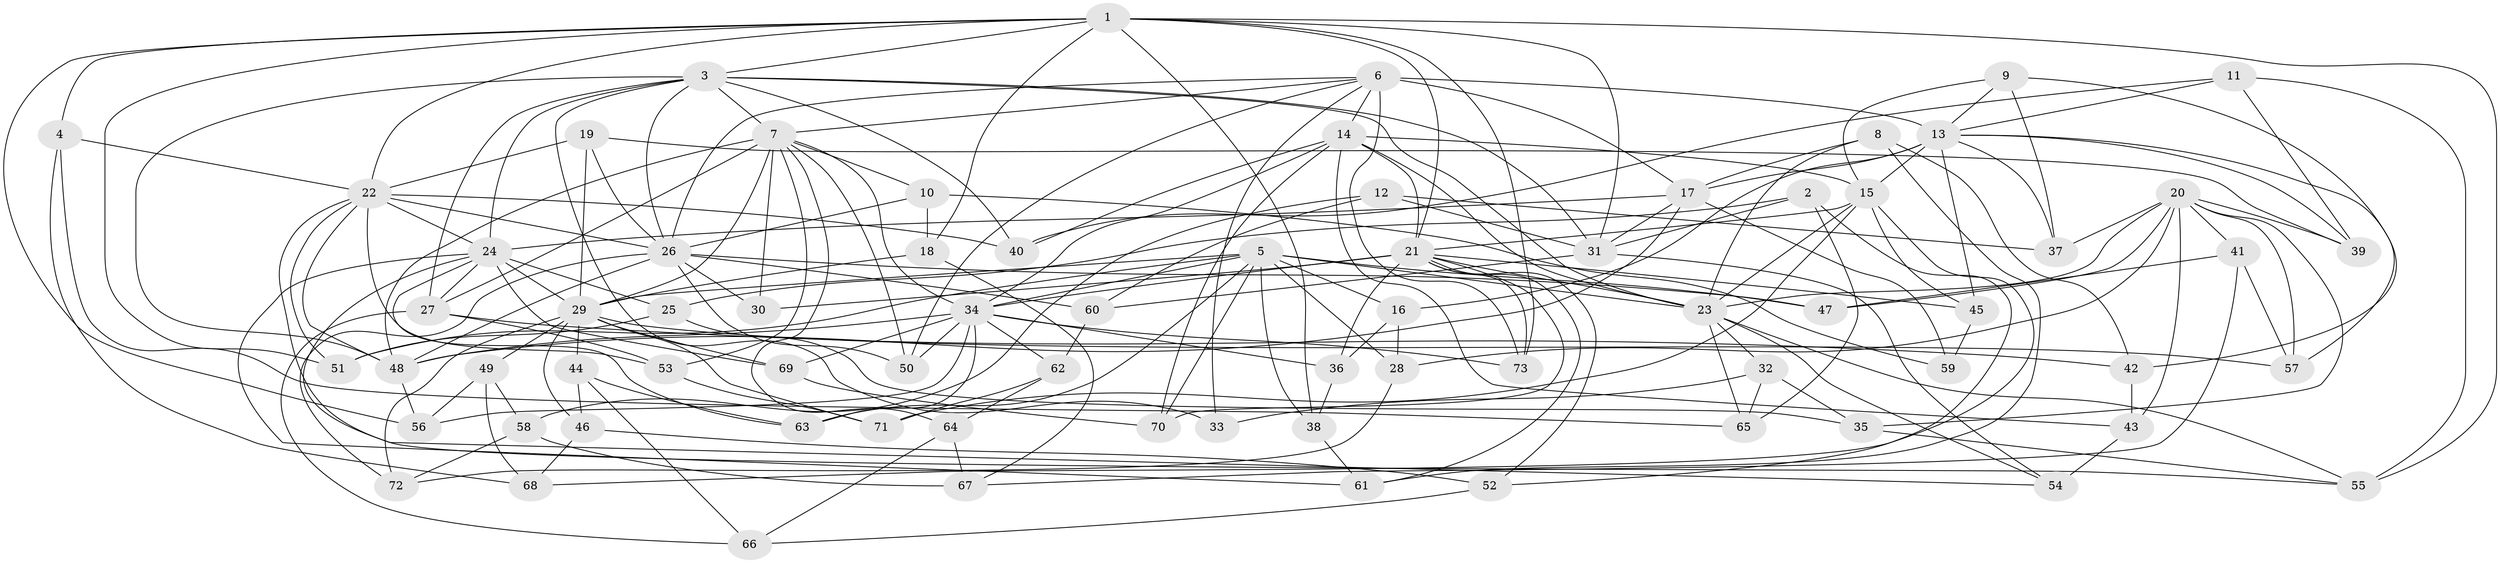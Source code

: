 // original degree distribution, {4: 1.0}
// Generated by graph-tools (version 1.1) at 2025/38/03/09/25 02:38:01]
// undirected, 73 vertices, 200 edges
graph export_dot {
graph [start="1"]
  node [color=gray90,style=filled];
  1;
  2;
  3;
  4;
  5;
  6;
  7;
  8;
  9;
  10;
  11;
  12;
  13;
  14;
  15;
  16;
  17;
  18;
  19;
  20;
  21;
  22;
  23;
  24;
  25;
  26;
  27;
  28;
  29;
  30;
  31;
  32;
  33;
  34;
  35;
  36;
  37;
  38;
  39;
  40;
  41;
  42;
  43;
  44;
  45;
  46;
  47;
  48;
  49;
  50;
  51;
  52;
  53;
  54;
  55;
  56;
  57;
  58;
  59;
  60;
  61;
  62;
  63;
  64;
  65;
  66;
  67;
  68;
  69;
  70;
  71;
  72;
  73;
  1 -- 3 [weight=1.0];
  1 -- 4 [weight=1.0];
  1 -- 18 [weight=1.0];
  1 -- 21 [weight=1.0];
  1 -- 22 [weight=1.0];
  1 -- 31 [weight=1.0];
  1 -- 38 [weight=1.0];
  1 -- 51 [weight=1.0];
  1 -- 55 [weight=2.0];
  1 -- 56 [weight=1.0];
  1 -- 73 [weight=1.0];
  2 -- 25 [weight=1.0];
  2 -- 31 [weight=1.0];
  2 -- 52 [weight=1.0];
  2 -- 65 [weight=1.0];
  3 -- 7 [weight=1.0];
  3 -- 23 [weight=1.0];
  3 -- 24 [weight=1.0];
  3 -- 26 [weight=1.0];
  3 -- 27 [weight=1.0];
  3 -- 31 [weight=2.0];
  3 -- 33 [weight=2.0];
  3 -- 40 [weight=1.0];
  3 -- 48 [weight=1.0];
  4 -- 22 [weight=1.0];
  4 -- 65 [weight=1.0];
  4 -- 68 [weight=1.0];
  5 -- 16 [weight=1.0];
  5 -- 23 [weight=1.0];
  5 -- 28 [weight=1.0];
  5 -- 29 [weight=1.0];
  5 -- 34 [weight=1.0];
  5 -- 38 [weight=1.0];
  5 -- 47 [weight=1.0];
  5 -- 51 [weight=1.0];
  5 -- 63 [weight=1.0];
  5 -- 70 [weight=1.0];
  6 -- 7 [weight=1.0];
  6 -- 13 [weight=2.0];
  6 -- 14 [weight=1.0];
  6 -- 17 [weight=2.0];
  6 -- 26 [weight=1.0];
  6 -- 33 [weight=1.0];
  6 -- 50 [weight=1.0];
  6 -- 73 [weight=1.0];
  7 -- 10 [weight=1.0];
  7 -- 27 [weight=1.0];
  7 -- 29 [weight=1.0];
  7 -- 30 [weight=2.0];
  7 -- 34 [weight=1.0];
  7 -- 48 [weight=1.0];
  7 -- 50 [weight=1.0];
  7 -- 53 [weight=1.0];
  7 -- 64 [weight=1.0];
  8 -- 17 [weight=1.0];
  8 -- 23 [weight=1.0];
  8 -- 42 [weight=1.0];
  8 -- 61 [weight=1.0];
  9 -- 13 [weight=1.0];
  9 -- 15 [weight=1.0];
  9 -- 37 [weight=1.0];
  9 -- 42 [weight=1.0];
  10 -- 18 [weight=1.0];
  10 -- 26 [weight=1.0];
  10 -- 59 [weight=1.0];
  11 -- 13 [weight=1.0];
  11 -- 39 [weight=1.0];
  11 -- 40 [weight=1.0];
  11 -- 55 [weight=1.0];
  12 -- 31 [weight=1.0];
  12 -- 37 [weight=1.0];
  12 -- 58 [weight=1.0];
  12 -- 60 [weight=1.0];
  13 -- 15 [weight=1.0];
  13 -- 16 [weight=1.0];
  13 -- 17 [weight=2.0];
  13 -- 37 [weight=1.0];
  13 -- 39 [weight=1.0];
  13 -- 45 [weight=1.0];
  13 -- 57 [weight=1.0];
  14 -- 15 [weight=3.0];
  14 -- 21 [weight=1.0];
  14 -- 23 [weight=1.0];
  14 -- 34 [weight=1.0];
  14 -- 40 [weight=1.0];
  14 -- 43 [weight=1.0];
  14 -- 70 [weight=1.0];
  15 -- 21 [weight=1.0];
  15 -- 23 [weight=1.0];
  15 -- 45 [weight=1.0];
  15 -- 68 [weight=1.0];
  15 -- 71 [weight=1.0];
  16 -- 28 [weight=1.0];
  16 -- 36 [weight=1.0];
  17 -- 24 [weight=1.0];
  17 -- 31 [weight=1.0];
  17 -- 48 [weight=3.0];
  17 -- 59 [weight=2.0];
  18 -- 29 [weight=1.0];
  18 -- 67 [weight=1.0];
  19 -- 22 [weight=1.0];
  19 -- 26 [weight=1.0];
  19 -- 29 [weight=1.0];
  19 -- 39 [weight=1.0];
  20 -- 23 [weight=2.0];
  20 -- 28 [weight=1.0];
  20 -- 35 [weight=1.0];
  20 -- 37 [weight=1.0];
  20 -- 39 [weight=1.0];
  20 -- 41 [weight=1.0];
  20 -- 43 [weight=1.0];
  20 -- 47 [weight=1.0];
  20 -- 57 [weight=1.0];
  21 -- 23 [weight=1.0];
  21 -- 30 [weight=1.0];
  21 -- 34 [weight=1.0];
  21 -- 36 [weight=1.0];
  21 -- 45 [weight=1.0];
  21 -- 52 [weight=1.0];
  21 -- 61 [weight=1.0];
  21 -- 70 [weight=1.0];
  21 -- 73 [weight=1.0];
  22 -- 24 [weight=1.0];
  22 -- 26 [weight=1.0];
  22 -- 40 [weight=1.0];
  22 -- 48 [weight=1.0];
  22 -- 51 [weight=1.0];
  22 -- 53 [weight=1.0];
  22 -- 55 [weight=1.0];
  23 -- 32 [weight=1.0];
  23 -- 54 [weight=1.0];
  23 -- 55 [weight=1.0];
  23 -- 65 [weight=1.0];
  24 -- 25 [weight=1.0];
  24 -- 27 [weight=1.0];
  24 -- 29 [weight=1.0];
  24 -- 54 [weight=1.0];
  24 -- 61 [weight=1.0];
  24 -- 63 [weight=1.0];
  24 -- 69 [weight=1.0];
  25 -- 35 [weight=1.0];
  25 -- 51 [weight=1.0];
  26 -- 30 [weight=1.0];
  26 -- 47 [weight=1.0];
  26 -- 48 [weight=2.0];
  26 -- 50 [weight=1.0];
  26 -- 60 [weight=1.0];
  26 -- 72 [weight=1.0];
  27 -- 42 [weight=1.0];
  27 -- 53 [weight=1.0];
  27 -- 66 [weight=1.0];
  28 -- 72 [weight=1.0];
  29 -- 44 [weight=1.0];
  29 -- 46 [weight=1.0];
  29 -- 49 [weight=1.0];
  29 -- 57 [weight=1.0];
  29 -- 69 [weight=1.0];
  29 -- 71 [weight=1.0];
  29 -- 72 [weight=1.0];
  31 -- 54 [weight=1.0];
  31 -- 60 [weight=1.0];
  32 -- 33 [weight=1.0];
  32 -- 35 [weight=1.0];
  32 -- 65 [weight=1.0];
  34 -- 36 [weight=1.0];
  34 -- 48 [weight=1.0];
  34 -- 50 [weight=1.0];
  34 -- 56 [weight=1.0];
  34 -- 62 [weight=1.0];
  34 -- 63 [weight=1.0];
  34 -- 69 [weight=1.0];
  34 -- 73 [weight=1.0];
  35 -- 55 [weight=1.0];
  36 -- 38 [weight=1.0];
  38 -- 61 [weight=1.0];
  41 -- 47 [weight=1.0];
  41 -- 57 [weight=1.0];
  41 -- 67 [weight=1.0];
  42 -- 43 [weight=1.0];
  43 -- 54 [weight=1.0];
  44 -- 46 [weight=1.0];
  44 -- 63 [weight=1.0];
  44 -- 66 [weight=1.0];
  45 -- 59 [weight=1.0];
  46 -- 52 [weight=1.0];
  46 -- 68 [weight=1.0];
  48 -- 56 [weight=1.0];
  49 -- 56 [weight=1.0];
  49 -- 58 [weight=1.0];
  49 -- 68 [weight=1.0];
  52 -- 66 [weight=1.0];
  53 -- 71 [weight=1.0];
  58 -- 67 [weight=1.0];
  58 -- 72 [weight=1.0];
  60 -- 62 [weight=1.0];
  62 -- 64 [weight=1.0];
  62 -- 71 [weight=1.0];
  64 -- 66 [weight=1.0];
  64 -- 67 [weight=1.0];
  69 -- 70 [weight=1.0];
}

